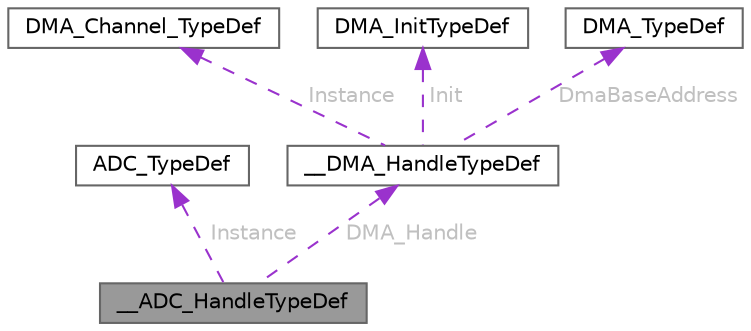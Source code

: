 digraph "__ADC_HandleTypeDef"
{
 // LATEX_PDF_SIZE
  bgcolor="transparent";
  edge [fontname=Helvetica,fontsize=10,labelfontname=Helvetica,labelfontsize=10];
  node [fontname=Helvetica,fontsize=10,shape=box,height=0.2,width=0.4];
  Node1 [id="Node000001",label="__ADC_HandleTypeDef",height=0.2,width=0.4,color="gray40", fillcolor="grey60", style="filled", fontcolor="black",tooltip="ADC handle Structure definition"];
  Node2 -> Node1 [id="edge1_Node000001_Node000002",dir="back",color="darkorchid3",style="dashed",tooltip=" ",label=" Instance",fontcolor="grey" ];
  Node2 [id="Node000002",label="ADC_TypeDef",height=0.2,width=0.4,color="gray40", fillcolor="white", style="filled",URL="$struct_a_d_c___type_def.html",tooltip="Analog to Digital Converter."];
  Node3 -> Node1 [id="edge2_Node000001_Node000003",dir="back",color="darkorchid3",style="dashed",tooltip=" ",label=" DMA_Handle",fontcolor="grey" ];
  Node3 [id="Node000003",label="__DMA_HandleTypeDef",height=0.2,width=0.4,color="gray40", fillcolor="white", style="filled",URL="$struct_____d_m_a___handle_type_def.html",tooltip="DMA handle Structure definition"];
  Node4 -> Node3 [id="edge3_Node000003_Node000004",dir="back",color="darkorchid3",style="dashed",tooltip=" ",label=" Instance",fontcolor="grey" ];
  Node4 [id="Node000004",label="DMA_Channel_TypeDef",height=0.2,width=0.4,color="gray40", fillcolor="white", style="filled",URL="$struct_d_m_a___channel___type_def.html",tooltip="DMA Controller."];
  Node5 -> Node3 [id="edge4_Node000003_Node000005",dir="back",color="darkorchid3",style="dashed",tooltip=" ",label=" Init",fontcolor="grey" ];
  Node5 [id="Node000005",label="DMA_InitTypeDef",height=0.2,width=0.4,color="gray40", fillcolor="white", style="filled",URL="$struct_d_m_a___init_type_def.html",tooltip="DMA Configuration Structure definition"];
  Node6 -> Node3 [id="edge5_Node000003_Node000006",dir="back",color="darkorchid3",style="dashed",tooltip=" ",label=" DmaBaseAddress",fontcolor="grey" ];
  Node6 [id="Node000006",label="DMA_TypeDef",height=0.2,width=0.4,color="gray40", fillcolor="white", style="filled",URL="$struct_d_m_a___type_def.html",tooltip=" "];
}
